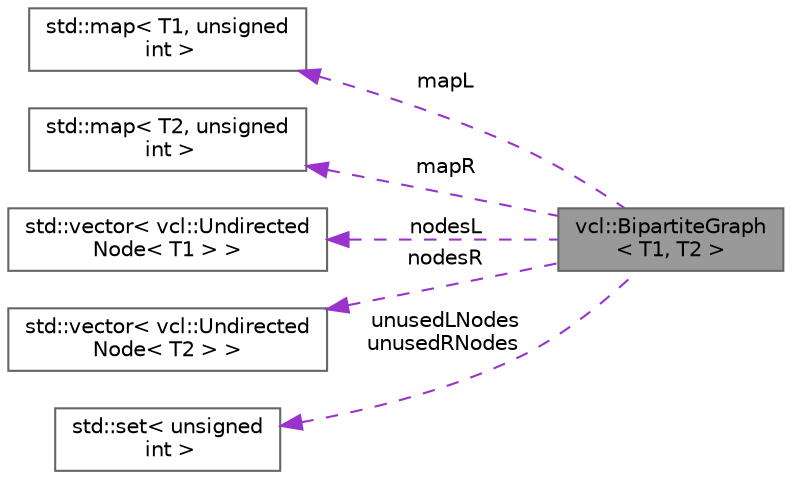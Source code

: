 digraph "vcl::BipartiteGraph&lt; T1, T2 &gt;"
{
 // LATEX_PDF_SIZE
  bgcolor="transparent";
  edge [fontname=Helvetica,fontsize=10,labelfontname=Helvetica,labelfontsize=10];
  node [fontname=Helvetica,fontsize=10,shape=box,height=0.2,width=0.4];
  rankdir="LR";
  Node1 [label="vcl::BipartiteGraph\l\< T1, T2 \>",height=0.2,width=0.4,color="gray40", fillcolor="grey60", style="filled", fontcolor="black",tooltip=" "];
  Node2 -> Node1 [dir="back",color="darkorchid3",style="dashed",label=" mapL" ];
  Node2 [label="std::map\< T1, unsigned\l int \>",height=0.2,width=0.4,color="gray40", fillcolor="white", style="filled",tooltip=" "];
  Node3 -> Node1 [dir="back",color="darkorchid3",style="dashed",label=" mapR" ];
  Node3 [label="std::map\< T2, unsigned\l int \>",height=0.2,width=0.4,color="gray40", fillcolor="white", style="filled",tooltip=" "];
  Node4 -> Node1 [dir="back",color="darkorchid3",style="dashed",label=" nodesL" ];
  Node4 [label="std::vector\< vcl::Undirected\lNode\< T1 \> \>",height=0.2,width=0.4,color="gray40", fillcolor="white", style="filled",tooltip=" "];
  Node5 -> Node1 [dir="back",color="darkorchid3",style="dashed",label=" nodesR" ];
  Node5 [label="std::vector\< vcl::Undirected\lNode\< T2 \> \>",height=0.2,width=0.4,color="gray40", fillcolor="white", style="filled",tooltip=" "];
  Node6 -> Node1 [dir="back",color="darkorchid3",style="dashed",label=" unusedLNodes\nunusedRNodes" ];
  Node6 [label="std::set\< unsigned\l int \>",height=0.2,width=0.4,color="gray40", fillcolor="white", style="filled",tooltip=" "];
}
